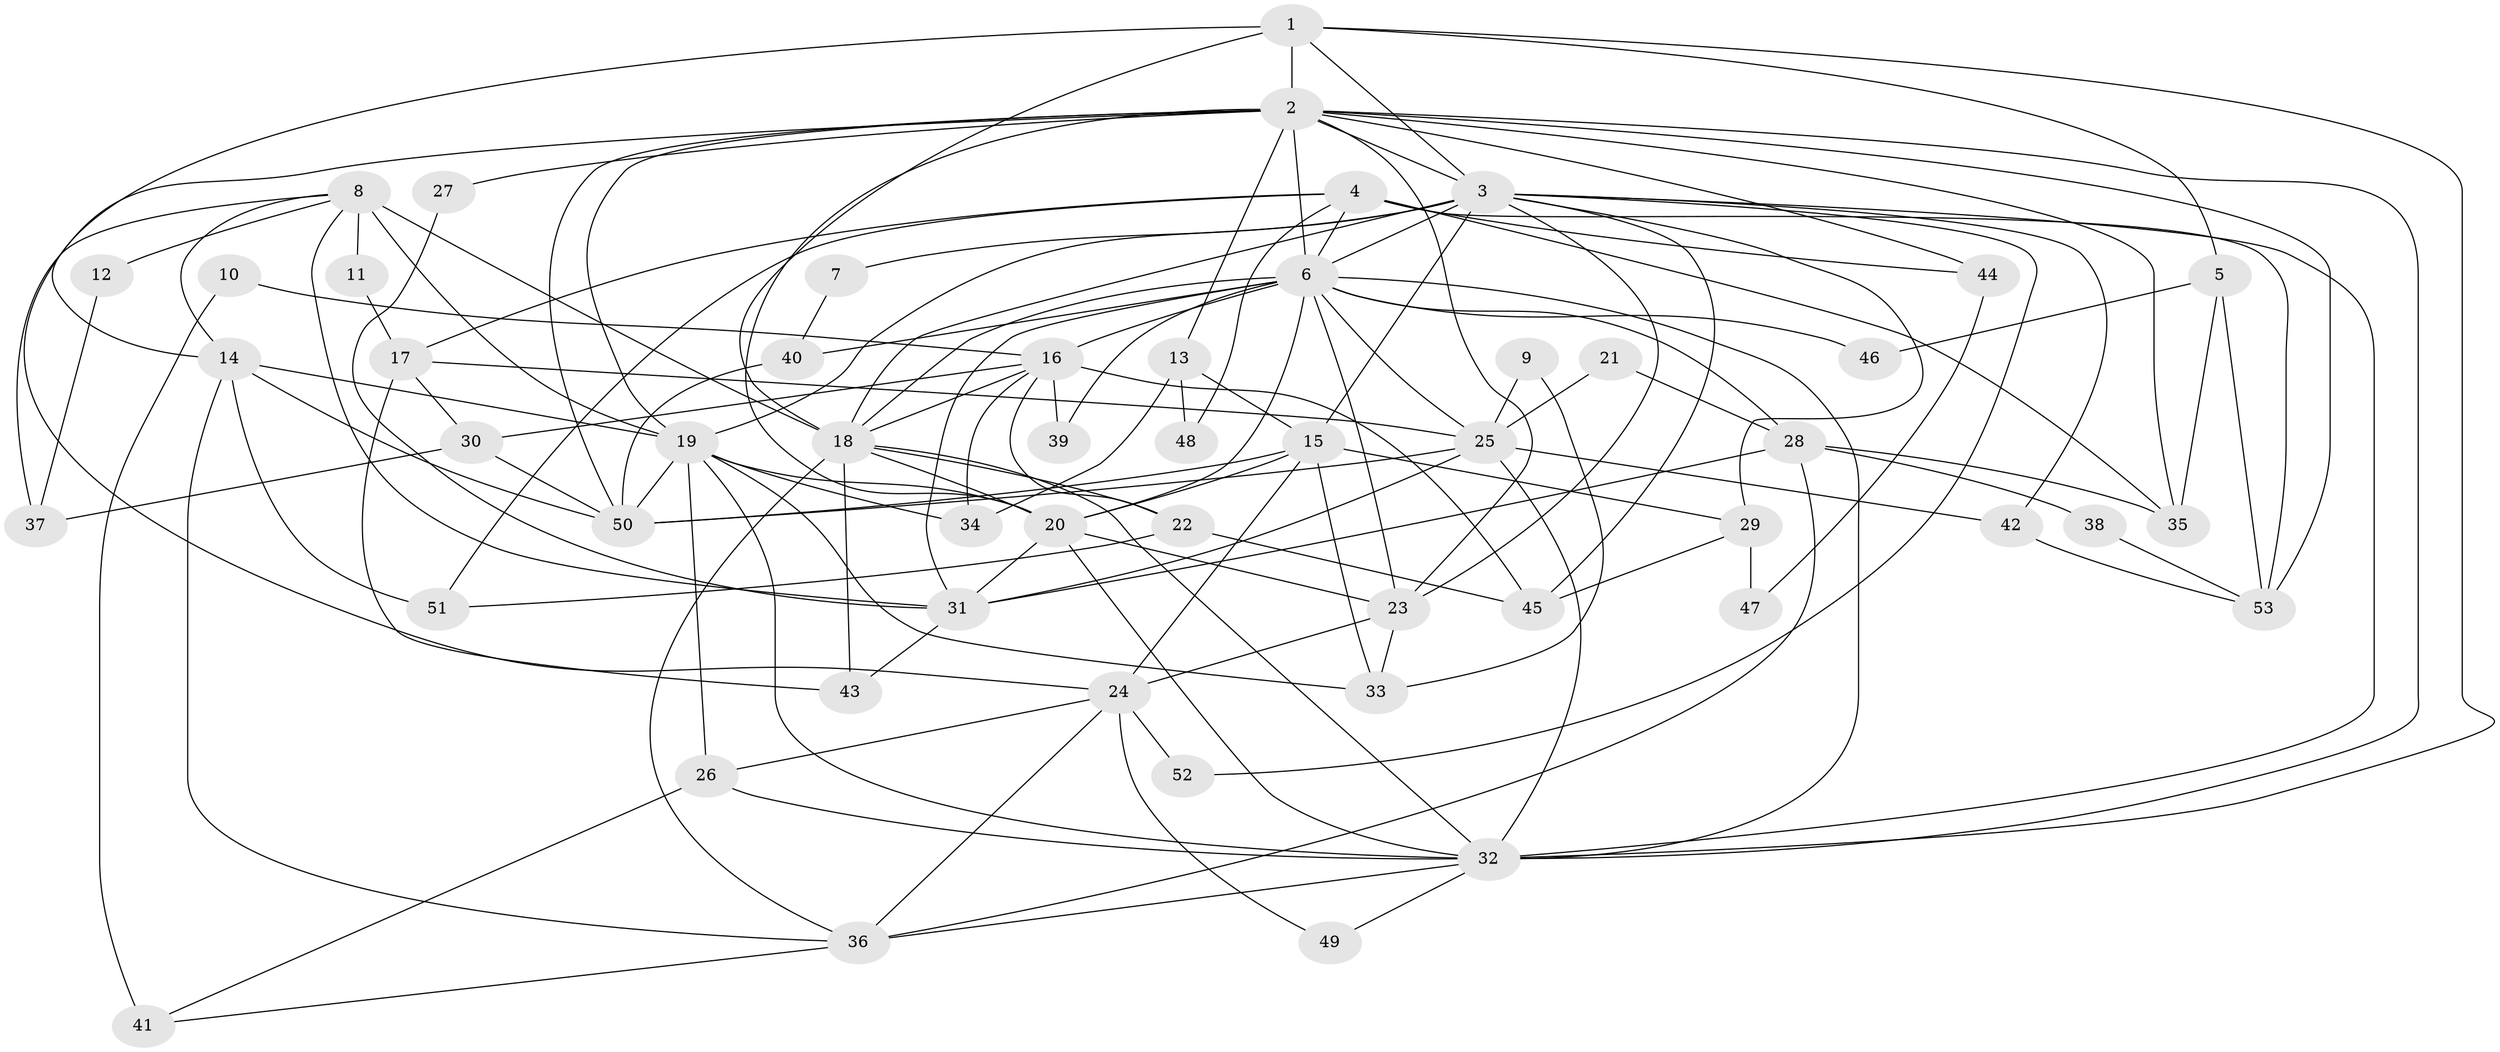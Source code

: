 // original degree distribution, {3: 0.2358490566037736, 9: 0.018867924528301886, 6: 0.09433962264150944, 4: 0.3018867924528302, 8: 0.018867924528301886, 2: 0.16981132075471697, 5: 0.1320754716981132, 7: 0.02830188679245283}
// Generated by graph-tools (version 1.1) at 2025/51/03/04/25 22:51:24]
// undirected, 53 vertices, 133 edges
graph export_dot {
  node [color=gray90,style=filled];
  1;
  2;
  3;
  4;
  5;
  6;
  7;
  8;
  9;
  10;
  11;
  12;
  13;
  14;
  15;
  16;
  17;
  18;
  19;
  20;
  21;
  22;
  23;
  24;
  25;
  26;
  27;
  28;
  29;
  30;
  31;
  32;
  33;
  34;
  35;
  36;
  37;
  38;
  39;
  40;
  41;
  42;
  43;
  44;
  45;
  46;
  47;
  48;
  49;
  50;
  51;
  52;
  53;
  1 -- 2 [weight=2.0];
  1 -- 3 [weight=1.0];
  1 -- 5 [weight=1.0];
  1 -- 14 [weight=1.0];
  1 -- 18 [weight=1.0];
  1 -- 32 [weight=1.0];
  2 -- 3 [weight=2.0];
  2 -- 6 [weight=5.0];
  2 -- 13 [weight=1.0];
  2 -- 19 [weight=1.0];
  2 -- 20 [weight=1.0];
  2 -- 23 [weight=1.0];
  2 -- 24 [weight=1.0];
  2 -- 27 [weight=1.0];
  2 -- 32 [weight=2.0];
  2 -- 35 [weight=1.0];
  2 -- 44 [weight=1.0];
  2 -- 50 [weight=1.0];
  2 -- 53 [weight=1.0];
  3 -- 6 [weight=1.0];
  3 -- 7 [weight=1.0];
  3 -- 15 [weight=2.0];
  3 -- 18 [weight=1.0];
  3 -- 19 [weight=1.0];
  3 -- 23 [weight=1.0];
  3 -- 29 [weight=1.0];
  3 -- 32 [weight=1.0];
  3 -- 42 [weight=1.0];
  3 -- 45 [weight=1.0];
  3 -- 52 [weight=1.0];
  4 -- 6 [weight=1.0];
  4 -- 17 [weight=2.0];
  4 -- 35 [weight=1.0];
  4 -- 44 [weight=1.0];
  4 -- 48 [weight=1.0];
  4 -- 51 [weight=1.0];
  4 -- 53 [weight=2.0];
  5 -- 35 [weight=1.0];
  5 -- 46 [weight=1.0];
  5 -- 53 [weight=1.0];
  6 -- 16 [weight=1.0];
  6 -- 18 [weight=2.0];
  6 -- 20 [weight=1.0];
  6 -- 23 [weight=1.0];
  6 -- 25 [weight=1.0];
  6 -- 28 [weight=1.0];
  6 -- 31 [weight=1.0];
  6 -- 32 [weight=2.0];
  6 -- 39 [weight=1.0];
  6 -- 40 [weight=1.0];
  6 -- 46 [weight=1.0];
  7 -- 40 [weight=1.0];
  8 -- 11 [weight=1.0];
  8 -- 12 [weight=1.0];
  8 -- 14 [weight=1.0];
  8 -- 18 [weight=1.0];
  8 -- 19 [weight=4.0];
  8 -- 31 [weight=1.0];
  8 -- 37 [weight=1.0];
  9 -- 25 [weight=1.0];
  9 -- 33 [weight=1.0];
  10 -- 16 [weight=1.0];
  10 -- 41 [weight=1.0];
  11 -- 17 [weight=1.0];
  12 -- 37 [weight=1.0];
  13 -- 15 [weight=1.0];
  13 -- 34 [weight=1.0];
  13 -- 48 [weight=1.0];
  14 -- 19 [weight=1.0];
  14 -- 36 [weight=1.0];
  14 -- 50 [weight=1.0];
  14 -- 51 [weight=2.0];
  15 -- 20 [weight=3.0];
  15 -- 24 [weight=1.0];
  15 -- 29 [weight=1.0];
  15 -- 33 [weight=1.0];
  15 -- 50 [weight=1.0];
  16 -- 18 [weight=1.0];
  16 -- 22 [weight=1.0];
  16 -- 30 [weight=2.0];
  16 -- 34 [weight=1.0];
  16 -- 39 [weight=3.0];
  16 -- 45 [weight=1.0];
  17 -- 25 [weight=1.0];
  17 -- 30 [weight=1.0];
  17 -- 43 [weight=1.0];
  18 -- 20 [weight=1.0];
  18 -- 22 [weight=1.0];
  18 -- 32 [weight=1.0];
  18 -- 36 [weight=1.0];
  18 -- 43 [weight=1.0];
  19 -- 20 [weight=1.0];
  19 -- 26 [weight=2.0];
  19 -- 32 [weight=2.0];
  19 -- 33 [weight=1.0];
  19 -- 34 [weight=1.0];
  19 -- 50 [weight=1.0];
  20 -- 23 [weight=1.0];
  20 -- 31 [weight=1.0];
  20 -- 32 [weight=1.0];
  21 -- 25 [weight=1.0];
  21 -- 28 [weight=1.0];
  22 -- 45 [weight=1.0];
  22 -- 51 [weight=1.0];
  23 -- 24 [weight=1.0];
  23 -- 33 [weight=1.0];
  24 -- 26 [weight=1.0];
  24 -- 36 [weight=1.0];
  24 -- 49 [weight=1.0];
  24 -- 52 [weight=1.0];
  25 -- 31 [weight=1.0];
  25 -- 32 [weight=1.0];
  25 -- 42 [weight=1.0];
  25 -- 50 [weight=1.0];
  26 -- 32 [weight=1.0];
  26 -- 41 [weight=1.0];
  27 -- 31 [weight=1.0];
  28 -- 31 [weight=1.0];
  28 -- 35 [weight=1.0];
  28 -- 36 [weight=1.0];
  28 -- 38 [weight=1.0];
  29 -- 45 [weight=1.0];
  29 -- 47 [weight=1.0];
  30 -- 37 [weight=1.0];
  30 -- 50 [weight=1.0];
  31 -- 43 [weight=1.0];
  32 -- 36 [weight=1.0];
  32 -- 49 [weight=1.0];
  36 -- 41 [weight=1.0];
  38 -- 53 [weight=1.0];
  40 -- 50 [weight=1.0];
  42 -- 53 [weight=1.0];
  44 -- 47 [weight=1.0];
}
